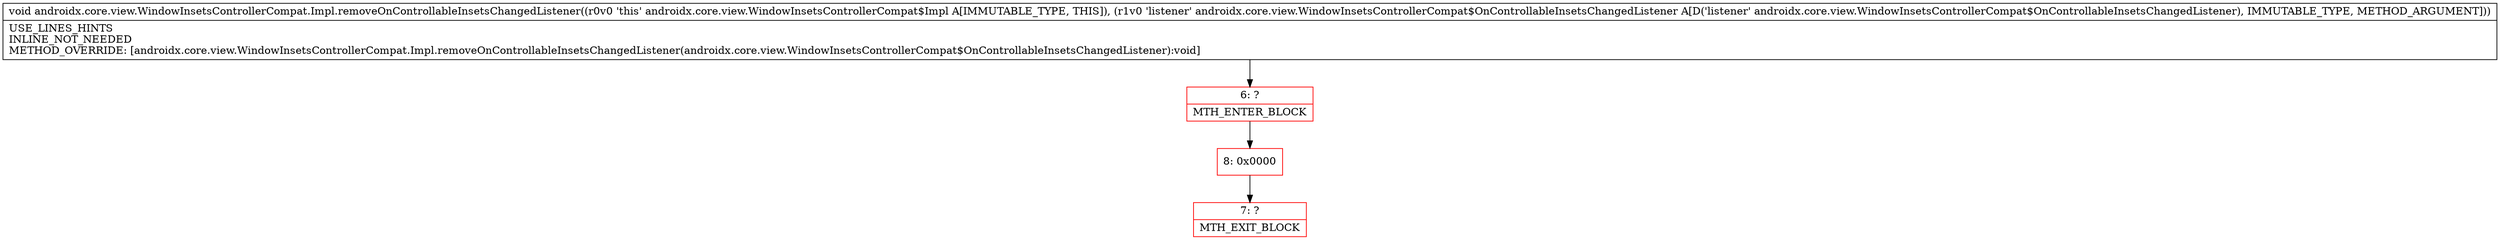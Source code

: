 digraph "CFG forandroidx.core.view.WindowInsetsControllerCompat.Impl.removeOnControllableInsetsChangedListener(Landroidx\/core\/view\/WindowInsetsControllerCompat$OnControllableInsetsChangedListener;)V" {
subgraph cluster_Region_16208427 {
label = "R(0)";
node [shape=record,color=blue];
}
Node_6 [shape=record,color=red,label="{6\:\ ?|MTH_ENTER_BLOCK\l}"];
Node_8 [shape=record,color=red,label="{8\:\ 0x0000}"];
Node_7 [shape=record,color=red,label="{7\:\ ?|MTH_EXIT_BLOCK\l}"];
MethodNode[shape=record,label="{void androidx.core.view.WindowInsetsControllerCompat.Impl.removeOnControllableInsetsChangedListener((r0v0 'this' androidx.core.view.WindowInsetsControllerCompat$Impl A[IMMUTABLE_TYPE, THIS]), (r1v0 'listener' androidx.core.view.WindowInsetsControllerCompat$OnControllableInsetsChangedListener A[D('listener' androidx.core.view.WindowInsetsControllerCompat$OnControllableInsetsChangedListener), IMMUTABLE_TYPE, METHOD_ARGUMENT]))  | USE_LINES_HINTS\lINLINE_NOT_NEEDED\lMETHOD_OVERRIDE: [androidx.core.view.WindowInsetsControllerCompat.Impl.removeOnControllableInsetsChangedListener(androidx.core.view.WindowInsetsControllerCompat$OnControllableInsetsChangedListener):void]\l}"];
MethodNode -> Node_6;Node_6 -> Node_8;
Node_8 -> Node_7;
}

